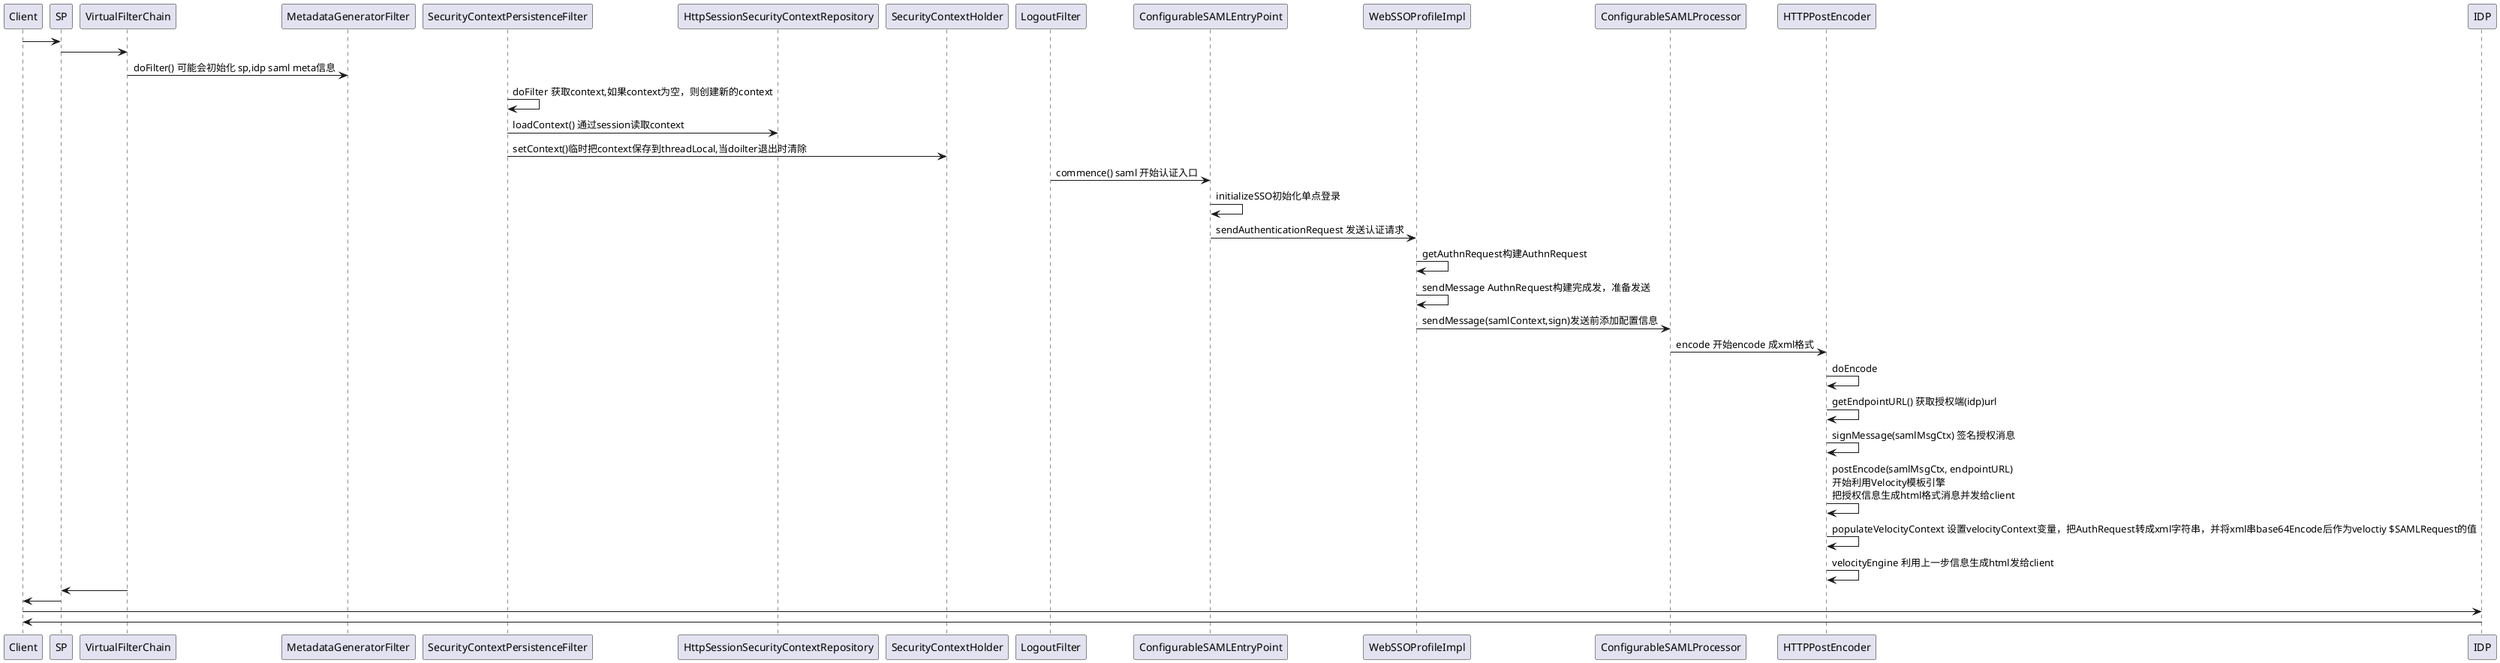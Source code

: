 @startuml
Client->SP
SP->VirtualFilterChain
VirtualFilterChain -> MetadataGeneratorFilter: doFilter() 可能会初始化 sp,idp saml meta信息
SecurityContextPersistenceFilter -> SecurityContextPersistenceFilter:doFilter 获取context,如果context为空，则创建新的context
SecurityContextPersistenceFilter->HttpSessionSecurityContextRepository:loadContext() 通过session读取context
SecurityContextPersistenceFilter->SecurityContextHolder:setContext()临时把context保存到threadLocal,当doilter退出时清除
LogoutFilter->ConfigurableSAMLEntryPoint:commence() saml 开始认证入口
ConfigurableSAMLEntryPoint->ConfigurableSAMLEntryPoint:initializeSSO初始化单点登录
ConfigurableSAMLEntryPoint->WebSSOProfileImpl:sendAuthenticationRequest 发送认证请求
WebSSOProfileImpl->WebSSOProfileImpl:getAuthnRequest构建AuthnRequest
WebSSOProfileImpl->WebSSOProfileImpl:sendMessage AuthnRequest构建完成发，准备发送
WebSSOProfileImpl->ConfigurableSAMLProcessor:sendMessage(samlContext,sign)发送前添加配置信息
ConfigurableSAMLProcessor->HTTPPostEncoder:encode 开始encode 成xml格式
HTTPPostEncoder->HTTPPostEncoder:doEncode
HTTPPostEncoder->HTTPPostEncoder:getEndpointURL() 获取授权端(idp)url
HTTPPostEncoder->HTTPPostEncoder:signMessage(samlMsgCtx) 签名授权消息
HTTPPostEncoder->HTTPPostEncoder:postEncode(samlMsgCtx, endpointURL)\n开始利用Velocity模板引擎\n把授权信息生成html格式消息并发给client
HTTPPostEncoder->HTTPPostEncoder:populateVelocityContext 设置velocityContext变量，把AuthRequest转成xml字符串，并将xml串base64Encode后作为veloctiy $SAMLRequest的值
HTTPPostEncoder->HTTPPostEncoder:velocityEngine 利用上一步信息生成html发给client
VirtualFilterChain->SP:
SP->Client:
Client->IDP:
IDP->Client:
@enduml
